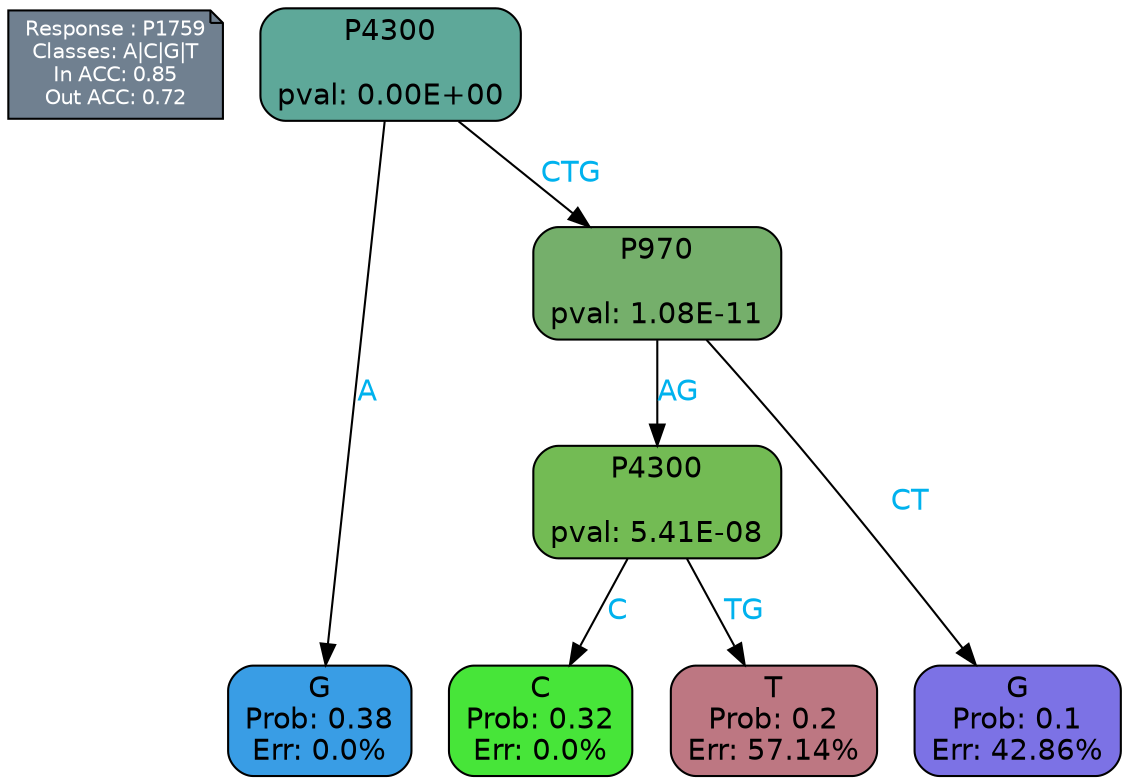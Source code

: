 digraph Tree {
node [shape=box, style="filled, rounded", color="black", fontname=helvetica] ;
graph [ranksep=equally, splines=polylines, bgcolor=transparent, dpi=600] ;
edge [fontname=helvetica] ;
LEGEND [label="Response : P1759
Classes: A|C|G|T
In ACC: 0.85
Out ACC: 0.72
",shape=note,align=left,style=filled,fillcolor="slategray",fontcolor="white",fontsize=10];1 [label="P4300

pval: 0.00E+00", fillcolor="#5ea899"] ;
2 [label="G
Prob: 0.38
Err: 0.0%", fillcolor="#399de5"] ;
3 [label="P970

pval: 1.08E-11", fillcolor="#75af6b"] ;
4 [label="P4300

pval: 5.41E-08", fillcolor="#73bb54"] ;
5 [label="C
Prob: 0.32
Err: 0.0%", fillcolor="#47e539"] ;
6 [label="T
Prob: 0.2
Err: 57.14%", fillcolor="#bd7782"] ;
7 [label="G
Prob: 0.1
Err: 42.86%", fillcolor="#7c72e5"] ;
1 -> 2 [label="A",fontcolor=deepskyblue2] ;
1 -> 3 [label="CTG",fontcolor=deepskyblue2] ;
3 -> 4 [label="AG",fontcolor=deepskyblue2] ;
3 -> 7 [label="CT",fontcolor=deepskyblue2] ;
4 -> 5 [label="C",fontcolor=deepskyblue2] ;
4 -> 6 [label="TG",fontcolor=deepskyblue2] ;
{rank = same; 2;5;6;7;}{rank = same; LEGEND;1;}}